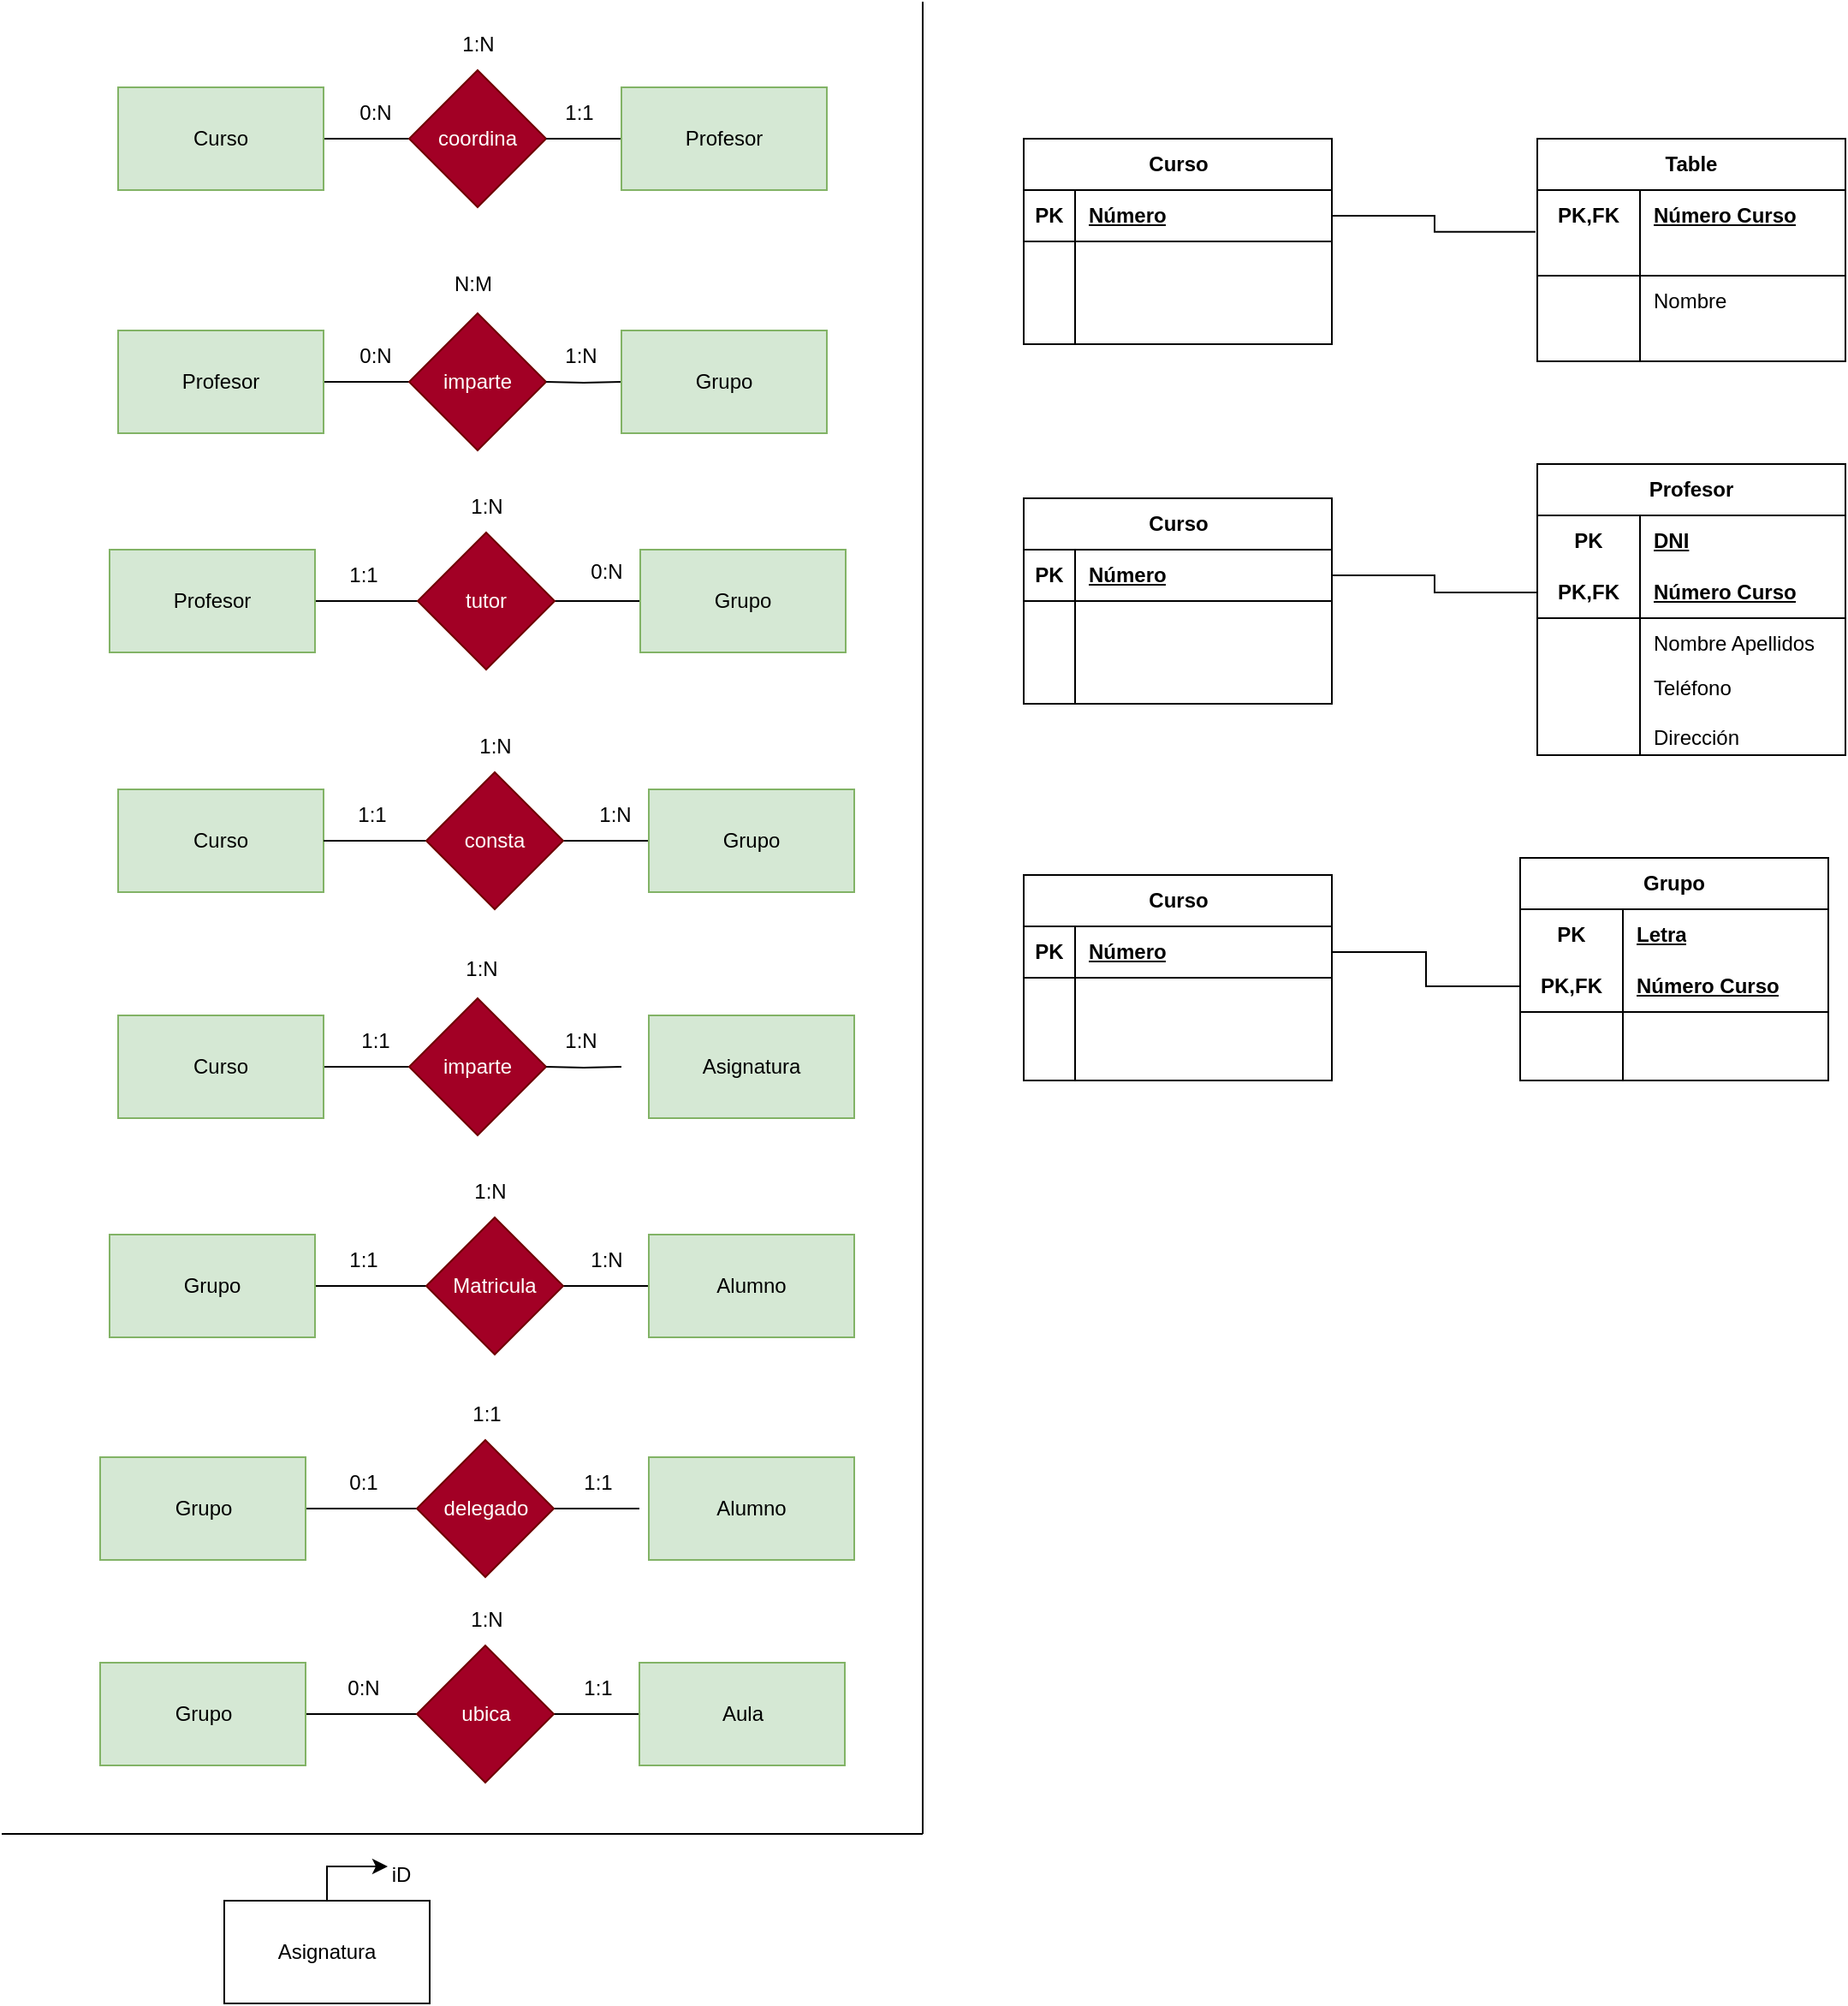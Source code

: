 <mxfile version="22.0.8" type="github">
  <diagram name="Página-1" id="XdRrrDinb6s4vAvHmUJb">
    <mxGraphModel dx="1268" dy="757" grid="1" gridSize="10" guides="1" tooltips="1" connect="1" arrows="1" fold="1" page="1" pageScale="1" pageWidth="827" pageHeight="1169" math="0" shadow="0">
      <root>
        <mxCell id="0" />
        <mxCell id="1" parent="0" />
        <mxCell id="pnlqazzOKt8KZurXbswy-8" style="edgeStyle=orthogonalEdgeStyle;rounded=0;orthogonalLoop=1;jettySize=auto;html=1;endArrow=none;endFill=0;" edge="1" parent="1" source="pnlqazzOKt8KZurXbswy-1">
          <mxGeometry relative="1" as="geometry">
            <mxPoint x="-579" y="80" as="targetPoint" />
          </mxGeometry>
        </mxCell>
        <mxCell id="pnlqazzOKt8KZurXbswy-1" value="Curso" style="whiteSpace=wrap;html=1;fillColor=#d5e8d4;strokeColor=#82b366;" vertex="1" parent="1">
          <mxGeometry x="-759" y="50" width="120" height="60" as="geometry" />
        </mxCell>
        <mxCell id="pnlqazzOKt8KZurXbswy-15" style="edgeStyle=orthogonalEdgeStyle;rounded=0;orthogonalLoop=1;jettySize=auto;html=1;endArrow=none;endFill=0;" edge="1" parent="1" source="pnlqazzOKt8KZurXbswy-2">
          <mxGeometry relative="1" as="geometry">
            <mxPoint x="-579" y="222" as="targetPoint" />
          </mxGeometry>
        </mxCell>
        <mxCell id="pnlqazzOKt8KZurXbswy-2" value="Profesor" style="whiteSpace=wrap;html=1;fillColor=#d5e8d4;strokeColor=#82b366;" vertex="1" parent="1">
          <mxGeometry x="-759" y="192" width="120" height="60" as="geometry" />
        </mxCell>
        <mxCell id="pnlqazzOKt8KZurXbswy-75" style="edgeStyle=orthogonalEdgeStyle;rounded=0;orthogonalLoop=1;jettySize=auto;html=1;" edge="1" parent="1" source="pnlqazzOKt8KZurXbswy-3">
          <mxGeometry relative="1" as="geometry">
            <mxPoint x="-602" y="1089" as="targetPoint" />
          </mxGeometry>
        </mxCell>
        <mxCell id="pnlqazzOKt8KZurXbswy-3" value="Asignatura" style="whiteSpace=wrap;html=1;" vertex="1" parent="1">
          <mxGeometry x="-697" y="1109" width="120" height="60" as="geometry" />
        </mxCell>
        <mxCell id="pnlqazzOKt8KZurXbswy-51" style="edgeStyle=orthogonalEdgeStyle;rounded=0;orthogonalLoop=1;jettySize=auto;html=1;exitX=1;exitY=0.5;exitDx=0;exitDy=0;endArrow=none;endFill=0;" edge="1" parent="1" source="pnlqazzOKt8KZurXbswy-4">
          <mxGeometry relative="1" as="geometry">
            <mxPoint x="-579" y="750" as="targetPoint" />
          </mxGeometry>
        </mxCell>
        <mxCell id="pnlqazzOKt8KZurXbswy-4" value="Grupo" style="whiteSpace=wrap;html=1;fillColor=#d5e8d4;strokeColor=#82b366;" vertex="1" parent="1">
          <mxGeometry x="-764" y="720" width="120" height="60" as="geometry" />
        </mxCell>
        <mxCell id="pnlqazzOKt8KZurXbswy-9" value="coordina" style="rhombus;whiteSpace=wrap;html=1;fillColor=#a20025;fontColor=#ffffff;strokeColor=#6F0000;" vertex="1" parent="1">
          <mxGeometry x="-589" y="40" width="80" height="80" as="geometry" />
        </mxCell>
        <mxCell id="pnlqazzOKt8KZurXbswy-11" style="edgeStyle=orthogonalEdgeStyle;rounded=0;orthogonalLoop=1;jettySize=auto;html=1;endArrow=none;endFill=0;" edge="1" parent="1" source="pnlqazzOKt8KZurXbswy-10" target="pnlqazzOKt8KZurXbswy-9">
          <mxGeometry relative="1" as="geometry" />
        </mxCell>
        <mxCell id="pnlqazzOKt8KZurXbswy-10" value="Profesor" style="whiteSpace=wrap;html=1;fillColor=#d5e8d4;strokeColor=#82b366;" vertex="1" parent="1">
          <mxGeometry x="-465" y="50" width="120" height="60" as="geometry" />
        </mxCell>
        <mxCell id="pnlqazzOKt8KZurXbswy-12" value="0:N" style="text;html=1;align=center;verticalAlign=middle;resizable=0;points=[];autosize=1;strokeColor=none;fillColor=none;" vertex="1" parent="1">
          <mxGeometry x="-629" y="50" width="40" height="30" as="geometry" />
        </mxCell>
        <mxCell id="pnlqazzOKt8KZurXbswy-13" value="1:1" style="text;html=1;align=center;verticalAlign=middle;resizable=0;points=[];autosize=1;strokeColor=none;fillColor=none;" vertex="1" parent="1">
          <mxGeometry x="-510" y="50" width="40" height="30" as="geometry" />
        </mxCell>
        <mxCell id="pnlqazzOKt8KZurXbswy-14" value="1:N" style="text;html=1;align=center;verticalAlign=middle;resizable=0;points=[];autosize=1;strokeColor=none;fillColor=none;" vertex="1" parent="1">
          <mxGeometry x="-569" y="10" width="40" height="30" as="geometry" />
        </mxCell>
        <mxCell id="pnlqazzOKt8KZurXbswy-18" value="imparte" style="rhombus;whiteSpace=wrap;html=1;fillColor=#a20025;fontColor=#ffffff;strokeColor=#6F0000;" vertex="1" parent="1">
          <mxGeometry x="-589" y="182" width="80" height="80" as="geometry" />
        </mxCell>
        <mxCell id="pnlqazzOKt8KZurXbswy-20" style="edgeStyle=orthogonalEdgeStyle;rounded=0;orthogonalLoop=1;jettySize=auto;html=1;exitX=0;exitY=0.5;exitDx=0;exitDy=0;entryX=1;entryY=0.5;entryDx=0;entryDy=0;endArrow=none;endFill=0;" edge="1" parent="1" target="pnlqazzOKt8KZurXbswy-18">
          <mxGeometry relative="1" as="geometry">
            <mxPoint x="-465" y="222" as="sourcePoint" />
          </mxGeometry>
        </mxCell>
        <mxCell id="pnlqazzOKt8KZurXbswy-21" value="0:N" style="text;html=1;align=center;verticalAlign=middle;resizable=0;points=[];autosize=1;strokeColor=none;fillColor=none;" vertex="1" parent="1">
          <mxGeometry x="-629" y="192" width="40" height="30" as="geometry" />
        </mxCell>
        <mxCell id="pnlqazzOKt8KZurXbswy-22" value="1:N" style="text;html=1;align=center;verticalAlign=middle;resizable=0;points=[];autosize=1;strokeColor=none;fillColor=none;" vertex="1" parent="1">
          <mxGeometry x="-509" y="192" width="40" height="30" as="geometry" />
        </mxCell>
        <mxCell id="pnlqazzOKt8KZurXbswy-23" value="Grupo" style="whiteSpace=wrap;html=1;fillColor=#d5e8d4;strokeColor=#82b366;" vertex="1" parent="1">
          <mxGeometry x="-465" y="192" width="120" height="60" as="geometry" />
        </mxCell>
        <mxCell id="pnlqazzOKt8KZurXbswy-24" value="N:M" style="text;html=1;align=center;verticalAlign=middle;resizable=0;points=[];autosize=1;strokeColor=none;fillColor=none;" vertex="1" parent="1">
          <mxGeometry x="-577" y="150" width="50" height="30" as="geometry" />
        </mxCell>
        <mxCell id="pnlqazzOKt8KZurXbswy-27" style="edgeStyle=orthogonalEdgeStyle;rounded=0;orthogonalLoop=1;jettySize=auto;html=1;endArrow=none;endFill=0;" edge="1" parent="1" source="pnlqazzOKt8KZurXbswy-25">
          <mxGeometry relative="1" as="geometry">
            <mxPoint x="-504" y="350" as="targetPoint" />
          </mxGeometry>
        </mxCell>
        <mxCell id="pnlqazzOKt8KZurXbswy-25" value="Grupo" style="whiteSpace=wrap;html=1;fillColor=#d5e8d4;strokeColor=#82b366;" vertex="1" parent="1">
          <mxGeometry x="-454" y="320" width="120" height="60" as="geometry" />
        </mxCell>
        <mxCell id="pnlqazzOKt8KZurXbswy-30" style="edgeStyle=orthogonalEdgeStyle;rounded=0;orthogonalLoop=1;jettySize=auto;html=1;endArrow=none;endFill=0;" edge="1" parent="1" source="pnlqazzOKt8KZurXbswy-28" target="pnlqazzOKt8KZurXbswy-29">
          <mxGeometry relative="1" as="geometry" />
        </mxCell>
        <mxCell id="pnlqazzOKt8KZurXbswy-28" value="tutor" style="rhombus;whiteSpace=wrap;html=1;fillColor=#a20025;fontColor=#ffffff;strokeColor=#6F0000;" vertex="1" parent="1">
          <mxGeometry x="-584" y="310" width="80" height="80" as="geometry" />
        </mxCell>
        <mxCell id="pnlqazzOKt8KZurXbswy-29" value="Profesor" style="whiteSpace=wrap;html=1;fillColor=#d5e8d4;strokeColor=#82b366;" vertex="1" parent="1">
          <mxGeometry x="-764" y="320" width="120" height="60" as="geometry" />
        </mxCell>
        <mxCell id="pnlqazzOKt8KZurXbswy-31" value="1:N" style="text;html=1;align=center;verticalAlign=middle;resizable=0;points=[];autosize=1;strokeColor=none;fillColor=none;" vertex="1" parent="1">
          <mxGeometry x="-564" y="280" width="40" height="30" as="geometry" />
        </mxCell>
        <mxCell id="pnlqazzOKt8KZurXbswy-32" value="0:N" style="text;html=1;align=center;verticalAlign=middle;resizable=0;points=[];autosize=1;strokeColor=none;fillColor=none;" vertex="1" parent="1">
          <mxGeometry x="-494" y="318" width="40" height="30" as="geometry" />
        </mxCell>
        <mxCell id="pnlqazzOKt8KZurXbswy-33" value="1:1" style="text;html=1;align=center;verticalAlign=middle;resizable=0;points=[];autosize=1;strokeColor=none;fillColor=none;" vertex="1" parent="1">
          <mxGeometry x="-636" y="320" width="40" height="30" as="geometry" />
        </mxCell>
        <mxCell id="pnlqazzOKt8KZurXbswy-34" value="Curso" style="whiteSpace=wrap;html=1;fillColor=#d5e8d4;strokeColor=#82b366;" vertex="1" parent="1">
          <mxGeometry x="-759" y="460" width="120" height="60" as="geometry" />
        </mxCell>
        <mxCell id="pnlqazzOKt8KZurXbswy-37" style="edgeStyle=orthogonalEdgeStyle;rounded=0;orthogonalLoop=1;jettySize=auto;html=1;exitX=0;exitY=0.5;exitDx=0;exitDy=0;endArrow=none;endFill=0;" edge="1" parent="1" source="pnlqazzOKt8KZurXbswy-35" target="pnlqazzOKt8KZurXbswy-34">
          <mxGeometry relative="1" as="geometry" />
        </mxCell>
        <mxCell id="pnlqazzOKt8KZurXbswy-38" style="edgeStyle=orthogonalEdgeStyle;rounded=0;orthogonalLoop=1;jettySize=auto;html=1;exitX=1;exitY=0.5;exitDx=0;exitDy=0;entryX=0;entryY=0.5;entryDx=0;entryDy=0;endArrow=none;endFill=0;" edge="1" parent="1" source="pnlqazzOKt8KZurXbswy-35" target="pnlqazzOKt8KZurXbswy-36">
          <mxGeometry relative="1" as="geometry" />
        </mxCell>
        <mxCell id="pnlqazzOKt8KZurXbswy-35" value="consta" style="rhombus;whiteSpace=wrap;html=1;fillColor=#a20025;fontColor=#ffffff;strokeColor=#6F0000;" vertex="1" parent="1">
          <mxGeometry x="-579" y="450" width="80" height="80" as="geometry" />
        </mxCell>
        <mxCell id="pnlqazzOKt8KZurXbswy-36" value="Grupo" style="whiteSpace=wrap;html=1;fillColor=#d5e8d4;strokeColor=#82b366;" vertex="1" parent="1">
          <mxGeometry x="-449" y="460" width="120" height="60" as="geometry" />
        </mxCell>
        <mxCell id="pnlqazzOKt8KZurXbswy-39" value="1:1" style="text;html=1;align=center;verticalAlign=middle;resizable=0;points=[];autosize=1;strokeColor=none;fillColor=none;" vertex="1" parent="1">
          <mxGeometry x="-631" y="460" width="40" height="30" as="geometry" />
        </mxCell>
        <mxCell id="pnlqazzOKt8KZurXbswy-40" value="1:N" style="text;html=1;align=center;verticalAlign=middle;resizable=0;points=[];autosize=1;strokeColor=none;fillColor=none;" vertex="1" parent="1">
          <mxGeometry x="-489" y="460" width="40" height="30" as="geometry" />
        </mxCell>
        <mxCell id="pnlqazzOKt8KZurXbswy-41" value="1:N" style="text;html=1;align=center;verticalAlign=middle;resizable=0;points=[];autosize=1;strokeColor=none;fillColor=none;" vertex="1" parent="1">
          <mxGeometry x="-559" y="420" width="40" height="30" as="geometry" />
        </mxCell>
        <mxCell id="pnlqazzOKt8KZurXbswy-42" style="edgeStyle=orthogonalEdgeStyle;rounded=0;orthogonalLoop=1;jettySize=auto;html=1;endArrow=none;endFill=0;" edge="1" source="pnlqazzOKt8KZurXbswy-43" parent="1">
          <mxGeometry relative="1" as="geometry">
            <mxPoint x="-579" y="622" as="targetPoint" />
          </mxGeometry>
        </mxCell>
        <mxCell id="pnlqazzOKt8KZurXbswy-43" value="Curso" style="whiteSpace=wrap;html=1;fillColor=#d5e8d4;strokeColor=#82b366;" vertex="1" parent="1">
          <mxGeometry x="-759" y="592" width="120" height="60" as="geometry" />
        </mxCell>
        <mxCell id="pnlqazzOKt8KZurXbswy-44" value="imparte" style="rhombus;whiteSpace=wrap;html=1;fillColor=#a20025;fontColor=#ffffff;strokeColor=#6F0000;" vertex="1" parent="1">
          <mxGeometry x="-589" y="582" width="80" height="80" as="geometry" />
        </mxCell>
        <mxCell id="pnlqazzOKt8KZurXbswy-45" style="edgeStyle=orthogonalEdgeStyle;rounded=0;orthogonalLoop=1;jettySize=auto;html=1;exitX=0;exitY=0.5;exitDx=0;exitDy=0;entryX=1;entryY=0.5;entryDx=0;entryDy=0;endArrow=none;endFill=0;" edge="1" target="pnlqazzOKt8KZurXbswy-44" parent="1">
          <mxGeometry relative="1" as="geometry">
            <mxPoint x="-465" y="622" as="sourcePoint" />
          </mxGeometry>
        </mxCell>
        <mxCell id="pnlqazzOKt8KZurXbswy-46" value="1:1" style="text;html=1;align=center;verticalAlign=middle;resizable=0;points=[];autosize=1;strokeColor=none;fillColor=none;" vertex="1" parent="1">
          <mxGeometry x="-629" y="592" width="40" height="30" as="geometry" />
        </mxCell>
        <mxCell id="pnlqazzOKt8KZurXbswy-47" value="1:N" style="text;html=1;align=center;verticalAlign=middle;resizable=0;points=[];autosize=1;strokeColor=none;fillColor=none;" vertex="1" parent="1">
          <mxGeometry x="-509" y="592" width="40" height="30" as="geometry" />
        </mxCell>
        <mxCell id="pnlqazzOKt8KZurXbswy-48" value="Asignatura" style="whiteSpace=wrap;html=1;fillColor=#d5e8d4;strokeColor=#82b366;" vertex="1" parent="1">
          <mxGeometry x="-449" y="592" width="120" height="60" as="geometry" />
        </mxCell>
        <mxCell id="pnlqazzOKt8KZurXbswy-49" value="1:N" style="text;html=1;align=center;verticalAlign=middle;resizable=0;points=[];autosize=1;strokeColor=none;fillColor=none;" vertex="1" parent="1">
          <mxGeometry x="-567" y="550" width="40" height="30" as="geometry" />
        </mxCell>
        <mxCell id="pnlqazzOKt8KZurXbswy-53" style="edgeStyle=orthogonalEdgeStyle;rounded=0;orthogonalLoop=1;jettySize=auto;html=1;exitX=1;exitY=0.5;exitDx=0;exitDy=0;endArrow=none;endFill=0;" edge="1" parent="1" source="pnlqazzOKt8KZurXbswy-52">
          <mxGeometry relative="1" as="geometry">
            <mxPoint x="-449" y="750" as="targetPoint" />
          </mxGeometry>
        </mxCell>
        <mxCell id="pnlqazzOKt8KZurXbswy-52" value="Matricula" style="rhombus;whiteSpace=wrap;html=1;fillColor=#a20025;fontColor=#ffffff;strokeColor=#6F0000;" vertex="1" parent="1">
          <mxGeometry x="-579" y="710" width="80" height="80" as="geometry" />
        </mxCell>
        <mxCell id="pnlqazzOKt8KZurXbswy-54" value="Alumno" style="whiteSpace=wrap;html=1;fillColor=#d5e8d4;strokeColor=#82b366;" vertex="1" parent="1">
          <mxGeometry x="-449" y="720" width="120" height="60" as="geometry" />
        </mxCell>
        <mxCell id="pnlqazzOKt8KZurXbswy-55" style="edgeStyle=orthogonalEdgeStyle;rounded=0;orthogonalLoop=1;jettySize=auto;html=1;exitX=1;exitY=0.5;exitDx=0;exitDy=0;endArrow=none;endFill=0;" edge="1" source="pnlqazzOKt8KZurXbswy-56" parent="1">
          <mxGeometry relative="1" as="geometry">
            <mxPoint x="-584.5" y="880" as="targetPoint" />
          </mxGeometry>
        </mxCell>
        <mxCell id="pnlqazzOKt8KZurXbswy-56" value="Grupo" style="whiteSpace=wrap;html=1;fillColor=#d5e8d4;strokeColor=#82b366;" vertex="1" parent="1">
          <mxGeometry x="-769.5" y="850" width="120" height="60" as="geometry" />
        </mxCell>
        <mxCell id="pnlqazzOKt8KZurXbswy-57" style="edgeStyle=orthogonalEdgeStyle;rounded=0;orthogonalLoop=1;jettySize=auto;html=1;exitX=1;exitY=0.5;exitDx=0;exitDy=0;endArrow=none;endFill=0;" edge="1" source="pnlqazzOKt8KZurXbswy-58" parent="1">
          <mxGeometry relative="1" as="geometry">
            <mxPoint x="-454.5" y="880" as="targetPoint" />
          </mxGeometry>
        </mxCell>
        <mxCell id="pnlqazzOKt8KZurXbswy-58" value="delegado" style="rhombus;whiteSpace=wrap;html=1;fillColor=#a20025;fontColor=#ffffff;strokeColor=#6F0000;" vertex="1" parent="1">
          <mxGeometry x="-584.5" y="840" width="80" height="80" as="geometry" />
        </mxCell>
        <mxCell id="pnlqazzOKt8KZurXbswy-59" value="Alumno" style="whiteSpace=wrap;html=1;fillColor=#d5e8d4;strokeColor=#82b366;" vertex="1" parent="1">
          <mxGeometry x="-449" y="850" width="120" height="60" as="geometry" />
        </mxCell>
        <mxCell id="pnlqazzOKt8KZurXbswy-60" value="1:N" style="text;html=1;align=center;verticalAlign=middle;resizable=0;points=[];autosize=1;strokeColor=none;fillColor=none;" vertex="1" parent="1">
          <mxGeometry x="-562" y="680" width="40" height="30" as="geometry" />
        </mxCell>
        <mxCell id="pnlqazzOKt8KZurXbswy-61" value="1:1" style="text;html=1;align=center;verticalAlign=middle;resizable=0;points=[];autosize=1;strokeColor=none;fillColor=none;" vertex="1" parent="1">
          <mxGeometry x="-636" y="720" width="40" height="30" as="geometry" />
        </mxCell>
        <mxCell id="pnlqazzOKt8KZurXbswy-62" value="1:N" style="text;html=1;align=center;verticalAlign=middle;resizable=0;points=[];autosize=1;strokeColor=none;fillColor=none;" vertex="1" parent="1">
          <mxGeometry x="-494" y="720" width="40" height="30" as="geometry" />
        </mxCell>
        <mxCell id="pnlqazzOKt8KZurXbswy-63" value="0:1" style="text;html=1;align=center;verticalAlign=middle;resizable=0;points=[];autosize=1;strokeColor=none;fillColor=none;" vertex="1" parent="1">
          <mxGeometry x="-636.5" y="850" width="40" height="30" as="geometry" />
        </mxCell>
        <mxCell id="pnlqazzOKt8KZurXbswy-64" value="1:1" style="text;html=1;align=center;verticalAlign=middle;resizable=0;points=[];autosize=1;strokeColor=none;fillColor=none;" vertex="1" parent="1">
          <mxGeometry x="-499.5" y="850" width="40" height="30" as="geometry" />
        </mxCell>
        <mxCell id="pnlqazzOKt8KZurXbswy-65" value="1:1" style="text;html=1;align=center;verticalAlign=middle;resizable=0;points=[];autosize=1;strokeColor=none;fillColor=none;" vertex="1" parent="1">
          <mxGeometry x="-564" y="810" width="40" height="30" as="geometry" />
        </mxCell>
        <mxCell id="pnlqazzOKt8KZurXbswy-66" style="edgeStyle=orthogonalEdgeStyle;rounded=0;orthogonalLoop=1;jettySize=auto;html=1;exitX=1;exitY=0.5;exitDx=0;exitDy=0;endArrow=none;endFill=0;" edge="1" source="pnlqazzOKt8KZurXbswy-67" parent="1">
          <mxGeometry relative="1" as="geometry">
            <mxPoint x="-584.5" y="1000" as="targetPoint" />
          </mxGeometry>
        </mxCell>
        <mxCell id="pnlqazzOKt8KZurXbswy-67" value="Grupo" style="whiteSpace=wrap;html=1;fillColor=#d5e8d4;strokeColor=#82b366;" vertex="1" parent="1">
          <mxGeometry x="-769.5" y="970" width="120" height="60" as="geometry" />
        </mxCell>
        <mxCell id="pnlqazzOKt8KZurXbswy-68" style="edgeStyle=orthogonalEdgeStyle;rounded=0;orthogonalLoop=1;jettySize=auto;html=1;exitX=1;exitY=0.5;exitDx=0;exitDy=0;endArrow=none;endFill=0;" edge="1" source="pnlqazzOKt8KZurXbswy-69" parent="1">
          <mxGeometry relative="1" as="geometry">
            <mxPoint x="-454.5" y="1000" as="targetPoint" />
          </mxGeometry>
        </mxCell>
        <mxCell id="pnlqazzOKt8KZurXbswy-69" value="ubica" style="rhombus;whiteSpace=wrap;html=1;fillColor=#a20025;fontColor=#ffffff;strokeColor=#6F0000;" vertex="1" parent="1">
          <mxGeometry x="-584.5" y="960" width="80" height="80" as="geometry" />
        </mxCell>
        <mxCell id="pnlqazzOKt8KZurXbswy-70" value="Aula" style="whiteSpace=wrap;html=1;fillColor=#d5e8d4;strokeColor=#82b366;" vertex="1" parent="1">
          <mxGeometry x="-454.5" y="970" width="120" height="60" as="geometry" />
        </mxCell>
        <mxCell id="pnlqazzOKt8KZurXbswy-71" value="0:N" style="text;html=1;align=center;verticalAlign=middle;resizable=0;points=[];autosize=1;strokeColor=none;fillColor=none;" vertex="1" parent="1">
          <mxGeometry x="-636.5" y="970" width="40" height="30" as="geometry" />
        </mxCell>
        <mxCell id="pnlqazzOKt8KZurXbswy-72" value="1:1" style="text;html=1;align=center;verticalAlign=middle;resizable=0;points=[];autosize=1;strokeColor=none;fillColor=none;" vertex="1" parent="1">
          <mxGeometry x="-499.5" y="970" width="40" height="30" as="geometry" />
        </mxCell>
        <mxCell id="pnlqazzOKt8KZurXbswy-74" value="1:N" style="text;html=1;align=center;verticalAlign=middle;resizable=0;points=[];autosize=1;strokeColor=none;fillColor=none;" vertex="1" parent="1">
          <mxGeometry x="-564.5" y="930" width="40" height="30" as="geometry" />
        </mxCell>
        <mxCell id="pnlqazzOKt8KZurXbswy-76" value="iD" style="text;html=1;align=center;verticalAlign=middle;resizable=0;points=[];autosize=1;strokeColor=none;fillColor=none;" vertex="1" parent="1">
          <mxGeometry x="-609" y="1079" width="30" height="30" as="geometry" />
        </mxCell>
        <mxCell id="pnlqazzOKt8KZurXbswy-78" value="" style="endArrow=none;html=1;rounded=0;" edge="1" parent="1">
          <mxGeometry width="50" height="50" relative="1" as="geometry">
            <mxPoint x="-289" y="1070" as="sourcePoint" />
            <mxPoint x="-289" as="targetPoint" />
          </mxGeometry>
        </mxCell>
        <mxCell id="pnlqazzOKt8KZurXbswy-79" value="" style="endArrow=none;html=1;rounded=0;" edge="1" parent="1">
          <mxGeometry width="50" height="50" relative="1" as="geometry">
            <mxPoint x="-827" y="1070" as="sourcePoint" />
            <mxPoint x="-289" y="1070" as="targetPoint" />
          </mxGeometry>
        </mxCell>
        <mxCell id="pnlqazzOKt8KZurXbswy-81" value="Curso" style="shape=table;startSize=30;container=1;collapsible=1;childLayout=tableLayout;fixedRows=1;rowLines=0;fontStyle=1;align=center;resizeLast=1;html=1;" vertex="1" parent="1">
          <mxGeometry x="-230" y="80" width="180" height="120" as="geometry" />
        </mxCell>
        <mxCell id="pnlqazzOKt8KZurXbswy-82" value="" style="shape=tableRow;horizontal=0;startSize=0;swimlaneHead=0;swimlaneBody=0;fillColor=none;collapsible=0;dropTarget=0;points=[[0,0.5],[1,0.5]];portConstraint=eastwest;top=0;left=0;right=0;bottom=1;" vertex="1" parent="pnlqazzOKt8KZurXbswy-81">
          <mxGeometry y="30" width="180" height="30" as="geometry" />
        </mxCell>
        <mxCell id="pnlqazzOKt8KZurXbswy-83" value="PK" style="shape=partialRectangle;connectable=0;fillColor=none;top=0;left=0;bottom=0;right=0;fontStyle=1;overflow=hidden;whiteSpace=wrap;html=1;" vertex="1" parent="pnlqazzOKt8KZurXbswy-82">
          <mxGeometry width="30" height="30" as="geometry">
            <mxRectangle width="30" height="30" as="alternateBounds" />
          </mxGeometry>
        </mxCell>
        <mxCell id="pnlqazzOKt8KZurXbswy-84" value="Número" style="shape=partialRectangle;connectable=0;fillColor=none;top=0;left=0;bottom=0;right=0;align=left;spacingLeft=6;fontStyle=5;overflow=hidden;whiteSpace=wrap;html=1;" vertex="1" parent="pnlqazzOKt8KZurXbswy-82">
          <mxGeometry x="30" width="150" height="30" as="geometry">
            <mxRectangle width="150" height="30" as="alternateBounds" />
          </mxGeometry>
        </mxCell>
        <mxCell id="pnlqazzOKt8KZurXbswy-85" value="" style="shape=tableRow;horizontal=0;startSize=0;swimlaneHead=0;swimlaneBody=0;fillColor=none;collapsible=0;dropTarget=0;points=[[0,0.5],[1,0.5]];portConstraint=eastwest;top=0;left=0;right=0;bottom=0;" vertex="1" parent="pnlqazzOKt8KZurXbswy-81">
          <mxGeometry y="60" width="180" height="20" as="geometry" />
        </mxCell>
        <mxCell id="pnlqazzOKt8KZurXbswy-86" value="" style="shape=partialRectangle;connectable=0;fillColor=none;top=0;left=0;bottom=0;right=0;editable=1;overflow=hidden;whiteSpace=wrap;html=1;" vertex="1" parent="pnlqazzOKt8KZurXbswy-85">
          <mxGeometry width="30" height="20" as="geometry">
            <mxRectangle width="30" height="20" as="alternateBounds" />
          </mxGeometry>
        </mxCell>
        <mxCell id="pnlqazzOKt8KZurXbswy-87" value="" style="shape=partialRectangle;connectable=0;fillColor=none;top=0;left=0;bottom=0;right=0;align=left;spacingLeft=6;overflow=hidden;whiteSpace=wrap;html=1;" vertex="1" parent="pnlqazzOKt8KZurXbswy-85">
          <mxGeometry x="30" width="150" height="20" as="geometry">
            <mxRectangle width="150" height="20" as="alternateBounds" />
          </mxGeometry>
        </mxCell>
        <mxCell id="pnlqazzOKt8KZurXbswy-88" value="" style="shape=tableRow;horizontal=0;startSize=0;swimlaneHead=0;swimlaneBody=0;fillColor=none;collapsible=0;dropTarget=0;points=[[0,0.5],[1,0.5]];portConstraint=eastwest;top=0;left=0;right=0;bottom=0;" vertex="1" parent="pnlqazzOKt8KZurXbswy-81">
          <mxGeometry y="80" width="180" height="20" as="geometry" />
        </mxCell>
        <mxCell id="pnlqazzOKt8KZurXbswy-89" value="" style="shape=partialRectangle;connectable=0;fillColor=none;top=0;left=0;bottom=0;right=0;editable=1;overflow=hidden;whiteSpace=wrap;html=1;" vertex="1" parent="pnlqazzOKt8KZurXbswy-88">
          <mxGeometry width="30" height="20" as="geometry">
            <mxRectangle width="30" height="20" as="alternateBounds" />
          </mxGeometry>
        </mxCell>
        <mxCell id="pnlqazzOKt8KZurXbswy-90" value="" style="shape=partialRectangle;connectable=0;fillColor=none;top=0;left=0;bottom=0;right=0;align=left;spacingLeft=6;overflow=hidden;whiteSpace=wrap;html=1;" vertex="1" parent="pnlqazzOKt8KZurXbswy-88">
          <mxGeometry x="30" width="150" height="20" as="geometry">
            <mxRectangle width="150" height="20" as="alternateBounds" />
          </mxGeometry>
        </mxCell>
        <mxCell id="pnlqazzOKt8KZurXbswy-91" value="" style="shape=tableRow;horizontal=0;startSize=0;swimlaneHead=0;swimlaneBody=0;fillColor=none;collapsible=0;dropTarget=0;points=[[0,0.5],[1,0.5]];portConstraint=eastwest;top=0;left=0;right=0;bottom=0;" vertex="1" parent="pnlqazzOKt8KZurXbswy-81">
          <mxGeometry y="100" width="180" height="20" as="geometry" />
        </mxCell>
        <mxCell id="pnlqazzOKt8KZurXbswy-92" value="" style="shape=partialRectangle;connectable=0;fillColor=none;top=0;left=0;bottom=0;right=0;editable=1;overflow=hidden;whiteSpace=wrap;html=1;" vertex="1" parent="pnlqazzOKt8KZurXbswy-91">
          <mxGeometry width="30" height="20" as="geometry">
            <mxRectangle width="30" height="20" as="alternateBounds" />
          </mxGeometry>
        </mxCell>
        <mxCell id="pnlqazzOKt8KZurXbswy-93" value="" style="shape=partialRectangle;connectable=0;fillColor=none;top=0;left=0;bottom=0;right=0;align=left;spacingLeft=6;overflow=hidden;whiteSpace=wrap;html=1;" vertex="1" parent="pnlqazzOKt8KZurXbswy-91">
          <mxGeometry x="30" width="150" height="20" as="geometry">
            <mxRectangle width="150" height="20" as="alternateBounds" />
          </mxGeometry>
        </mxCell>
        <mxCell id="pnlqazzOKt8KZurXbswy-124" value="Table" style="shape=table;startSize=30;container=1;collapsible=1;childLayout=tableLayout;fixedRows=1;rowLines=0;fontStyle=1;align=center;resizeLast=1;html=1;whiteSpace=wrap;" vertex="1" parent="1">
          <mxGeometry x="70" y="80" width="180" height="130" as="geometry" />
        </mxCell>
        <mxCell id="pnlqazzOKt8KZurXbswy-125" value="" style="shape=tableRow;horizontal=0;startSize=0;swimlaneHead=0;swimlaneBody=0;fillColor=none;collapsible=0;dropTarget=0;points=[[0,0.5],[1,0.5]];portConstraint=eastwest;top=0;left=0;right=0;bottom=0;html=1;" vertex="1" parent="pnlqazzOKt8KZurXbswy-124">
          <mxGeometry y="30" width="180" height="30" as="geometry" />
        </mxCell>
        <mxCell id="pnlqazzOKt8KZurXbswy-126" value="PK,FK" style="shape=partialRectangle;connectable=0;fillColor=none;top=0;left=0;bottom=0;right=0;fontStyle=1;overflow=hidden;html=1;whiteSpace=wrap;" vertex="1" parent="pnlqazzOKt8KZurXbswy-125">
          <mxGeometry width="60" height="30" as="geometry">
            <mxRectangle width="60" height="30" as="alternateBounds" />
          </mxGeometry>
        </mxCell>
        <mxCell id="pnlqazzOKt8KZurXbswy-127" value="Número Curso" style="shape=partialRectangle;connectable=0;fillColor=none;top=0;left=0;bottom=0;right=0;align=left;spacingLeft=6;fontStyle=5;overflow=hidden;html=1;whiteSpace=wrap;" vertex="1" parent="pnlqazzOKt8KZurXbswy-125">
          <mxGeometry x="60" width="120" height="30" as="geometry">
            <mxRectangle width="120" height="30" as="alternateBounds" />
          </mxGeometry>
        </mxCell>
        <mxCell id="pnlqazzOKt8KZurXbswy-128" value="" style="shape=tableRow;horizontal=0;startSize=0;swimlaneHead=0;swimlaneBody=0;fillColor=none;collapsible=0;dropTarget=0;points=[[0,0.5],[1,0.5]];portConstraint=eastwest;top=0;left=0;right=0;bottom=1;html=1;" vertex="1" parent="pnlqazzOKt8KZurXbswy-124">
          <mxGeometry y="60" width="180" height="20" as="geometry" />
        </mxCell>
        <mxCell id="pnlqazzOKt8KZurXbswy-129" value="" style="shape=partialRectangle;connectable=0;fillColor=none;top=0;left=0;bottom=0;right=0;fontStyle=1;overflow=hidden;html=1;whiteSpace=wrap;" vertex="1" parent="pnlqazzOKt8KZurXbswy-128">
          <mxGeometry width="60" height="20" as="geometry">
            <mxRectangle width="60" height="20" as="alternateBounds" />
          </mxGeometry>
        </mxCell>
        <mxCell id="pnlqazzOKt8KZurXbswy-130" value="" style="shape=partialRectangle;connectable=0;fillColor=none;top=0;left=0;bottom=0;right=0;align=left;spacingLeft=6;fontStyle=5;overflow=hidden;html=1;whiteSpace=wrap;" vertex="1" parent="pnlqazzOKt8KZurXbswy-128">
          <mxGeometry x="60" width="120" height="20" as="geometry">
            <mxRectangle width="120" height="20" as="alternateBounds" />
          </mxGeometry>
        </mxCell>
        <mxCell id="pnlqazzOKt8KZurXbswy-131" value="" style="shape=tableRow;horizontal=0;startSize=0;swimlaneHead=0;swimlaneBody=0;fillColor=none;collapsible=0;dropTarget=0;points=[[0,0.5],[1,0.5]];portConstraint=eastwest;top=0;left=0;right=0;bottom=0;html=1;" vertex="1" parent="pnlqazzOKt8KZurXbswy-124">
          <mxGeometry y="80" width="180" height="30" as="geometry" />
        </mxCell>
        <mxCell id="pnlqazzOKt8KZurXbswy-132" value="" style="shape=partialRectangle;connectable=0;fillColor=none;top=0;left=0;bottom=0;right=0;editable=1;overflow=hidden;html=1;whiteSpace=wrap;" vertex="1" parent="pnlqazzOKt8KZurXbswy-131">
          <mxGeometry width="60" height="30" as="geometry">
            <mxRectangle width="60" height="30" as="alternateBounds" />
          </mxGeometry>
        </mxCell>
        <mxCell id="pnlqazzOKt8KZurXbswy-133" value="Nombre" style="shape=partialRectangle;connectable=0;fillColor=none;top=0;left=0;bottom=0;right=0;align=left;spacingLeft=6;overflow=hidden;html=1;whiteSpace=wrap;" vertex="1" parent="pnlqazzOKt8KZurXbswy-131">
          <mxGeometry x="60" width="120" height="30" as="geometry">
            <mxRectangle width="120" height="30" as="alternateBounds" />
          </mxGeometry>
        </mxCell>
        <mxCell id="pnlqazzOKt8KZurXbswy-134" value="" style="shape=tableRow;horizontal=0;startSize=0;swimlaneHead=0;swimlaneBody=0;fillColor=none;collapsible=0;dropTarget=0;points=[[0,0.5],[1,0.5]];portConstraint=eastwest;top=0;left=0;right=0;bottom=0;html=1;" vertex="1" parent="pnlqazzOKt8KZurXbswy-124">
          <mxGeometry y="110" width="180" height="20" as="geometry" />
        </mxCell>
        <mxCell id="pnlqazzOKt8KZurXbswy-135" value="" style="shape=partialRectangle;connectable=0;fillColor=none;top=0;left=0;bottom=0;right=0;editable=1;overflow=hidden;html=1;whiteSpace=wrap;" vertex="1" parent="pnlqazzOKt8KZurXbswy-134">
          <mxGeometry width="60" height="20" as="geometry">
            <mxRectangle width="60" height="20" as="alternateBounds" />
          </mxGeometry>
        </mxCell>
        <mxCell id="pnlqazzOKt8KZurXbswy-136" value="" style="shape=partialRectangle;connectable=0;fillColor=none;top=0;left=0;bottom=0;right=0;align=left;spacingLeft=6;overflow=hidden;html=1;whiteSpace=wrap;" vertex="1" parent="pnlqazzOKt8KZurXbswy-134">
          <mxGeometry x="60" width="120" height="20" as="geometry">
            <mxRectangle width="120" height="20" as="alternateBounds" />
          </mxGeometry>
        </mxCell>
        <mxCell id="pnlqazzOKt8KZurXbswy-138" value="Curso" style="shape=table;startSize=30;container=1;collapsible=1;childLayout=tableLayout;fixedRows=1;rowLines=0;fontStyle=1;align=center;resizeLast=1;html=1;" vertex="1" parent="1">
          <mxGeometry x="-230" y="290" width="180" height="120" as="geometry" />
        </mxCell>
        <mxCell id="pnlqazzOKt8KZurXbswy-139" value="" style="shape=tableRow;horizontal=0;startSize=0;swimlaneHead=0;swimlaneBody=0;fillColor=none;collapsible=0;dropTarget=0;points=[[0,0.5],[1,0.5]];portConstraint=eastwest;top=0;left=0;right=0;bottom=1;" vertex="1" parent="pnlqazzOKt8KZurXbswy-138">
          <mxGeometry y="30" width="180" height="30" as="geometry" />
        </mxCell>
        <mxCell id="pnlqazzOKt8KZurXbswy-140" value="PK" style="shape=partialRectangle;connectable=0;fillColor=none;top=0;left=0;bottom=0;right=0;fontStyle=1;overflow=hidden;whiteSpace=wrap;html=1;" vertex="1" parent="pnlqazzOKt8KZurXbswy-139">
          <mxGeometry width="30" height="30" as="geometry">
            <mxRectangle width="30" height="30" as="alternateBounds" />
          </mxGeometry>
        </mxCell>
        <mxCell id="pnlqazzOKt8KZurXbswy-141" value="Número" style="shape=partialRectangle;connectable=0;fillColor=none;top=0;left=0;bottom=0;right=0;align=left;spacingLeft=6;fontStyle=5;overflow=hidden;whiteSpace=wrap;html=1;" vertex="1" parent="pnlqazzOKt8KZurXbswy-139">
          <mxGeometry x="30" width="150" height="30" as="geometry">
            <mxRectangle width="150" height="30" as="alternateBounds" />
          </mxGeometry>
        </mxCell>
        <mxCell id="pnlqazzOKt8KZurXbswy-142" value="" style="shape=tableRow;horizontal=0;startSize=0;swimlaneHead=0;swimlaneBody=0;fillColor=none;collapsible=0;dropTarget=0;points=[[0,0.5],[1,0.5]];portConstraint=eastwest;top=0;left=0;right=0;bottom=0;" vertex="1" parent="pnlqazzOKt8KZurXbswy-138">
          <mxGeometry y="60" width="180" height="20" as="geometry" />
        </mxCell>
        <mxCell id="pnlqazzOKt8KZurXbswy-143" value="" style="shape=partialRectangle;connectable=0;fillColor=none;top=0;left=0;bottom=0;right=0;editable=1;overflow=hidden;whiteSpace=wrap;html=1;" vertex="1" parent="pnlqazzOKt8KZurXbswy-142">
          <mxGeometry width="30" height="20" as="geometry">
            <mxRectangle width="30" height="20" as="alternateBounds" />
          </mxGeometry>
        </mxCell>
        <mxCell id="pnlqazzOKt8KZurXbswy-144" value="" style="shape=partialRectangle;connectable=0;fillColor=none;top=0;left=0;bottom=0;right=0;align=left;spacingLeft=6;overflow=hidden;whiteSpace=wrap;html=1;" vertex="1" parent="pnlqazzOKt8KZurXbswy-142">
          <mxGeometry x="30" width="150" height="20" as="geometry">
            <mxRectangle width="150" height="20" as="alternateBounds" />
          </mxGeometry>
        </mxCell>
        <mxCell id="pnlqazzOKt8KZurXbswy-145" value="" style="shape=tableRow;horizontal=0;startSize=0;swimlaneHead=0;swimlaneBody=0;fillColor=none;collapsible=0;dropTarget=0;points=[[0,0.5],[1,0.5]];portConstraint=eastwest;top=0;left=0;right=0;bottom=0;" vertex="1" parent="pnlqazzOKt8KZurXbswy-138">
          <mxGeometry y="80" width="180" height="20" as="geometry" />
        </mxCell>
        <mxCell id="pnlqazzOKt8KZurXbswy-146" value="" style="shape=partialRectangle;connectable=0;fillColor=none;top=0;left=0;bottom=0;right=0;editable=1;overflow=hidden;whiteSpace=wrap;html=1;" vertex="1" parent="pnlqazzOKt8KZurXbswy-145">
          <mxGeometry width="30" height="20" as="geometry">
            <mxRectangle width="30" height="20" as="alternateBounds" />
          </mxGeometry>
        </mxCell>
        <mxCell id="pnlqazzOKt8KZurXbswy-147" value="" style="shape=partialRectangle;connectable=0;fillColor=none;top=0;left=0;bottom=0;right=0;align=left;spacingLeft=6;overflow=hidden;whiteSpace=wrap;html=1;" vertex="1" parent="pnlqazzOKt8KZurXbswy-145">
          <mxGeometry x="30" width="150" height="20" as="geometry">
            <mxRectangle width="150" height="20" as="alternateBounds" />
          </mxGeometry>
        </mxCell>
        <mxCell id="pnlqazzOKt8KZurXbswy-148" value="" style="shape=tableRow;horizontal=0;startSize=0;swimlaneHead=0;swimlaneBody=0;fillColor=none;collapsible=0;dropTarget=0;points=[[0,0.5],[1,0.5]];portConstraint=eastwest;top=0;left=0;right=0;bottom=0;" vertex="1" parent="pnlqazzOKt8KZurXbswy-138">
          <mxGeometry y="100" width="180" height="20" as="geometry" />
        </mxCell>
        <mxCell id="pnlqazzOKt8KZurXbswy-149" value="" style="shape=partialRectangle;connectable=0;fillColor=none;top=0;left=0;bottom=0;right=0;editable=1;overflow=hidden;whiteSpace=wrap;html=1;" vertex="1" parent="pnlqazzOKt8KZurXbswy-148">
          <mxGeometry width="30" height="20" as="geometry">
            <mxRectangle width="30" height="20" as="alternateBounds" />
          </mxGeometry>
        </mxCell>
        <mxCell id="pnlqazzOKt8KZurXbswy-150" value="" style="shape=partialRectangle;connectable=0;fillColor=none;top=0;left=0;bottom=0;right=0;align=left;spacingLeft=6;overflow=hidden;whiteSpace=wrap;html=1;" vertex="1" parent="pnlqazzOKt8KZurXbswy-148">
          <mxGeometry x="30" width="150" height="20" as="geometry">
            <mxRectangle width="150" height="20" as="alternateBounds" />
          </mxGeometry>
        </mxCell>
        <mxCell id="pnlqazzOKt8KZurXbswy-165" value="Profesor" style="shape=table;startSize=30;container=1;collapsible=1;childLayout=tableLayout;fixedRows=1;rowLines=0;fontStyle=1;align=center;resizeLast=1;html=1;whiteSpace=wrap;" vertex="1" parent="1">
          <mxGeometry x="70" y="270" width="180" height="170" as="geometry" />
        </mxCell>
        <mxCell id="pnlqazzOKt8KZurXbswy-166" value="" style="shape=tableRow;horizontal=0;startSize=0;swimlaneHead=0;swimlaneBody=0;fillColor=none;collapsible=0;dropTarget=0;points=[[0,0.5],[1,0.5]];portConstraint=eastwest;top=0;left=0;right=0;bottom=0;html=1;" vertex="1" parent="pnlqazzOKt8KZurXbswy-165">
          <mxGeometry y="30" width="180" height="30" as="geometry" />
        </mxCell>
        <mxCell id="pnlqazzOKt8KZurXbswy-167" value="PK" style="shape=partialRectangle;connectable=0;fillColor=none;top=0;left=0;bottom=0;right=0;fontStyle=1;overflow=hidden;html=1;whiteSpace=wrap;" vertex="1" parent="pnlqazzOKt8KZurXbswy-166">
          <mxGeometry width="60" height="30" as="geometry">
            <mxRectangle width="60" height="30" as="alternateBounds" />
          </mxGeometry>
        </mxCell>
        <mxCell id="pnlqazzOKt8KZurXbswy-168" value="DNI" style="shape=partialRectangle;connectable=0;fillColor=none;top=0;left=0;bottom=0;right=0;align=left;spacingLeft=6;fontStyle=5;overflow=hidden;html=1;whiteSpace=wrap;" vertex="1" parent="pnlqazzOKt8KZurXbswy-166">
          <mxGeometry x="60" width="120" height="30" as="geometry">
            <mxRectangle width="120" height="30" as="alternateBounds" />
          </mxGeometry>
        </mxCell>
        <mxCell id="pnlqazzOKt8KZurXbswy-169" value="" style="shape=tableRow;horizontal=0;startSize=0;swimlaneHead=0;swimlaneBody=0;fillColor=none;collapsible=0;dropTarget=0;points=[[0,0.5],[1,0.5]];portConstraint=eastwest;top=0;left=0;right=0;bottom=1;html=1;" vertex="1" parent="pnlqazzOKt8KZurXbswy-165">
          <mxGeometry y="60" width="180" height="30" as="geometry" />
        </mxCell>
        <mxCell id="pnlqazzOKt8KZurXbswy-170" value="PK,FK" style="shape=partialRectangle;connectable=0;fillColor=none;top=0;left=0;bottom=0;right=0;fontStyle=1;overflow=hidden;html=1;whiteSpace=wrap;" vertex="1" parent="pnlqazzOKt8KZurXbswy-169">
          <mxGeometry width="60" height="30" as="geometry">
            <mxRectangle width="60" height="30" as="alternateBounds" />
          </mxGeometry>
        </mxCell>
        <mxCell id="pnlqazzOKt8KZurXbswy-171" value="Número Curso" style="shape=partialRectangle;connectable=0;fillColor=none;top=0;left=0;bottom=0;right=0;align=left;spacingLeft=6;fontStyle=5;overflow=hidden;html=1;whiteSpace=wrap;" vertex="1" parent="pnlqazzOKt8KZurXbswy-169">
          <mxGeometry x="60" width="120" height="30" as="geometry">
            <mxRectangle width="120" height="30" as="alternateBounds" />
          </mxGeometry>
        </mxCell>
        <mxCell id="pnlqazzOKt8KZurXbswy-172" value="" style="shape=tableRow;horizontal=0;startSize=0;swimlaneHead=0;swimlaneBody=0;fillColor=none;collapsible=0;dropTarget=0;points=[[0,0.5],[1,0.5]];portConstraint=eastwest;top=0;left=0;right=0;bottom=0;html=1;" vertex="1" parent="pnlqazzOKt8KZurXbswy-165">
          <mxGeometry y="90" width="180" height="30" as="geometry" />
        </mxCell>
        <mxCell id="pnlqazzOKt8KZurXbswy-173" value="" style="shape=partialRectangle;connectable=0;fillColor=none;top=0;left=0;bottom=0;right=0;editable=1;overflow=hidden;html=1;whiteSpace=wrap;" vertex="1" parent="pnlqazzOKt8KZurXbswy-172">
          <mxGeometry width="60" height="30" as="geometry">
            <mxRectangle width="60" height="30" as="alternateBounds" />
          </mxGeometry>
        </mxCell>
        <mxCell id="pnlqazzOKt8KZurXbswy-174" value="Nombre Apellidos" style="shape=partialRectangle;connectable=0;fillColor=none;top=0;left=0;bottom=0;right=0;align=left;spacingLeft=6;overflow=hidden;html=1;whiteSpace=wrap;" vertex="1" parent="pnlqazzOKt8KZurXbswy-172">
          <mxGeometry x="60" width="120" height="30" as="geometry">
            <mxRectangle width="120" height="30" as="alternateBounds" />
          </mxGeometry>
        </mxCell>
        <mxCell id="pnlqazzOKt8KZurXbswy-175" value="" style="shape=tableRow;horizontal=0;startSize=0;swimlaneHead=0;swimlaneBody=0;fillColor=none;collapsible=0;dropTarget=0;points=[[0,0.5],[1,0.5]];portConstraint=eastwest;top=0;left=0;right=0;bottom=0;html=1;" vertex="1" parent="pnlqazzOKt8KZurXbswy-165">
          <mxGeometry y="120" width="180" height="50" as="geometry" />
        </mxCell>
        <mxCell id="pnlqazzOKt8KZurXbswy-176" value="" style="shape=partialRectangle;connectable=0;fillColor=none;top=0;left=0;bottom=0;right=0;editable=1;overflow=hidden;html=1;whiteSpace=wrap;" vertex="1" parent="pnlqazzOKt8KZurXbswy-175">
          <mxGeometry width="60" height="50" as="geometry">
            <mxRectangle width="60" height="50" as="alternateBounds" />
          </mxGeometry>
        </mxCell>
        <mxCell id="pnlqazzOKt8KZurXbswy-177" value="&lt;div&gt;Teléfono&lt;/div&gt;&lt;div&gt;&lt;br&gt;&lt;/div&gt;&lt;div&gt;Dirección&lt;/div&gt;" style="shape=partialRectangle;connectable=0;fillColor=none;top=0;left=0;bottom=0;right=0;align=left;spacingLeft=6;overflow=hidden;html=1;whiteSpace=wrap;" vertex="1" parent="pnlqazzOKt8KZurXbswy-175">
          <mxGeometry x="60" width="120" height="50" as="geometry">
            <mxRectangle width="120" height="50" as="alternateBounds" />
          </mxGeometry>
        </mxCell>
        <mxCell id="pnlqazzOKt8KZurXbswy-178" style="edgeStyle=orthogonalEdgeStyle;rounded=0;orthogonalLoop=1;jettySize=auto;html=1;entryX=0;entryY=0.5;entryDx=0;entryDy=0;endArrow=none;endFill=0;" edge="1" parent="1" source="pnlqazzOKt8KZurXbswy-139" target="pnlqazzOKt8KZurXbswy-169">
          <mxGeometry relative="1" as="geometry" />
        </mxCell>
        <mxCell id="pnlqazzOKt8KZurXbswy-179" style="edgeStyle=orthogonalEdgeStyle;rounded=0;orthogonalLoop=1;jettySize=auto;html=1;entryX=-0.006;entryY=0.813;entryDx=0;entryDy=0;entryPerimeter=0;endArrow=none;endFill=0;" edge="1" parent="1" source="pnlqazzOKt8KZurXbswy-82" target="pnlqazzOKt8KZurXbswy-125">
          <mxGeometry relative="1" as="geometry" />
        </mxCell>
        <mxCell id="pnlqazzOKt8KZurXbswy-180" value="Curso" style="shape=table;startSize=30;container=1;collapsible=1;childLayout=tableLayout;fixedRows=1;rowLines=0;fontStyle=1;align=center;resizeLast=1;html=1;" vertex="1" parent="1">
          <mxGeometry x="-230" y="510" width="180" height="120" as="geometry" />
        </mxCell>
        <mxCell id="pnlqazzOKt8KZurXbswy-181" value="" style="shape=tableRow;horizontal=0;startSize=0;swimlaneHead=0;swimlaneBody=0;fillColor=none;collapsible=0;dropTarget=0;points=[[0,0.5],[1,0.5]];portConstraint=eastwest;top=0;left=0;right=0;bottom=1;" vertex="1" parent="pnlqazzOKt8KZurXbswy-180">
          <mxGeometry y="30" width="180" height="30" as="geometry" />
        </mxCell>
        <mxCell id="pnlqazzOKt8KZurXbswy-182" value="PK" style="shape=partialRectangle;connectable=0;fillColor=none;top=0;left=0;bottom=0;right=0;fontStyle=1;overflow=hidden;whiteSpace=wrap;html=1;" vertex="1" parent="pnlqazzOKt8KZurXbswy-181">
          <mxGeometry width="30" height="30" as="geometry">
            <mxRectangle width="30" height="30" as="alternateBounds" />
          </mxGeometry>
        </mxCell>
        <mxCell id="pnlqazzOKt8KZurXbswy-183" value="Número" style="shape=partialRectangle;connectable=0;fillColor=none;top=0;left=0;bottom=0;right=0;align=left;spacingLeft=6;fontStyle=5;overflow=hidden;whiteSpace=wrap;html=1;" vertex="1" parent="pnlqazzOKt8KZurXbswy-181">
          <mxGeometry x="30" width="150" height="30" as="geometry">
            <mxRectangle width="150" height="30" as="alternateBounds" />
          </mxGeometry>
        </mxCell>
        <mxCell id="pnlqazzOKt8KZurXbswy-184" value="" style="shape=tableRow;horizontal=0;startSize=0;swimlaneHead=0;swimlaneBody=0;fillColor=none;collapsible=0;dropTarget=0;points=[[0,0.5],[1,0.5]];portConstraint=eastwest;top=0;left=0;right=0;bottom=0;" vertex="1" parent="pnlqazzOKt8KZurXbswy-180">
          <mxGeometry y="60" width="180" height="20" as="geometry" />
        </mxCell>
        <mxCell id="pnlqazzOKt8KZurXbswy-185" value="" style="shape=partialRectangle;connectable=0;fillColor=none;top=0;left=0;bottom=0;right=0;editable=1;overflow=hidden;whiteSpace=wrap;html=1;" vertex="1" parent="pnlqazzOKt8KZurXbswy-184">
          <mxGeometry width="30" height="20" as="geometry">
            <mxRectangle width="30" height="20" as="alternateBounds" />
          </mxGeometry>
        </mxCell>
        <mxCell id="pnlqazzOKt8KZurXbswy-186" value="" style="shape=partialRectangle;connectable=0;fillColor=none;top=0;left=0;bottom=0;right=0;align=left;spacingLeft=6;overflow=hidden;whiteSpace=wrap;html=1;" vertex="1" parent="pnlqazzOKt8KZurXbswy-184">
          <mxGeometry x="30" width="150" height="20" as="geometry">
            <mxRectangle width="150" height="20" as="alternateBounds" />
          </mxGeometry>
        </mxCell>
        <mxCell id="pnlqazzOKt8KZurXbswy-187" value="" style="shape=tableRow;horizontal=0;startSize=0;swimlaneHead=0;swimlaneBody=0;fillColor=none;collapsible=0;dropTarget=0;points=[[0,0.5],[1,0.5]];portConstraint=eastwest;top=0;left=0;right=0;bottom=0;" vertex="1" parent="pnlqazzOKt8KZurXbswy-180">
          <mxGeometry y="80" width="180" height="20" as="geometry" />
        </mxCell>
        <mxCell id="pnlqazzOKt8KZurXbswy-188" value="" style="shape=partialRectangle;connectable=0;fillColor=none;top=0;left=0;bottom=0;right=0;editable=1;overflow=hidden;whiteSpace=wrap;html=1;" vertex="1" parent="pnlqazzOKt8KZurXbswy-187">
          <mxGeometry width="30" height="20" as="geometry">
            <mxRectangle width="30" height="20" as="alternateBounds" />
          </mxGeometry>
        </mxCell>
        <mxCell id="pnlqazzOKt8KZurXbswy-189" value="" style="shape=partialRectangle;connectable=0;fillColor=none;top=0;left=0;bottom=0;right=0;align=left;spacingLeft=6;overflow=hidden;whiteSpace=wrap;html=1;" vertex="1" parent="pnlqazzOKt8KZurXbswy-187">
          <mxGeometry x="30" width="150" height="20" as="geometry">
            <mxRectangle width="150" height="20" as="alternateBounds" />
          </mxGeometry>
        </mxCell>
        <mxCell id="pnlqazzOKt8KZurXbswy-190" value="" style="shape=tableRow;horizontal=0;startSize=0;swimlaneHead=0;swimlaneBody=0;fillColor=none;collapsible=0;dropTarget=0;points=[[0,0.5],[1,0.5]];portConstraint=eastwest;top=0;left=0;right=0;bottom=0;" vertex="1" parent="pnlqazzOKt8KZurXbswy-180">
          <mxGeometry y="100" width="180" height="20" as="geometry" />
        </mxCell>
        <mxCell id="pnlqazzOKt8KZurXbswy-191" value="" style="shape=partialRectangle;connectable=0;fillColor=none;top=0;left=0;bottom=0;right=0;editable=1;overflow=hidden;whiteSpace=wrap;html=1;" vertex="1" parent="pnlqazzOKt8KZurXbswy-190">
          <mxGeometry width="30" height="20" as="geometry">
            <mxRectangle width="30" height="20" as="alternateBounds" />
          </mxGeometry>
        </mxCell>
        <mxCell id="pnlqazzOKt8KZurXbswy-192" value="" style="shape=partialRectangle;connectable=0;fillColor=none;top=0;left=0;bottom=0;right=0;align=left;spacingLeft=6;overflow=hidden;whiteSpace=wrap;html=1;" vertex="1" parent="pnlqazzOKt8KZurXbswy-190">
          <mxGeometry x="30" width="150" height="20" as="geometry">
            <mxRectangle width="150" height="20" as="alternateBounds" />
          </mxGeometry>
        </mxCell>
        <mxCell id="pnlqazzOKt8KZurXbswy-207" value="Grupo" style="shape=table;startSize=30;container=1;collapsible=1;childLayout=tableLayout;fixedRows=1;rowLines=0;fontStyle=1;align=center;resizeLast=1;html=1;whiteSpace=wrap;" vertex="1" parent="1">
          <mxGeometry x="60" y="500" width="180" height="130" as="geometry" />
        </mxCell>
        <mxCell id="pnlqazzOKt8KZurXbswy-208" value="" style="shape=tableRow;horizontal=0;startSize=0;swimlaneHead=0;swimlaneBody=0;fillColor=none;collapsible=0;dropTarget=0;points=[[0,0.5],[1,0.5]];portConstraint=eastwest;top=0;left=0;right=0;bottom=0;html=1;" vertex="1" parent="pnlqazzOKt8KZurXbswy-207">
          <mxGeometry y="30" width="180" height="30" as="geometry" />
        </mxCell>
        <mxCell id="pnlqazzOKt8KZurXbswy-209" value="PK" style="shape=partialRectangle;connectable=0;fillColor=none;top=0;left=0;bottom=0;right=0;fontStyle=1;overflow=hidden;html=1;whiteSpace=wrap;" vertex="1" parent="pnlqazzOKt8KZurXbswy-208">
          <mxGeometry width="60" height="30" as="geometry">
            <mxRectangle width="60" height="30" as="alternateBounds" />
          </mxGeometry>
        </mxCell>
        <mxCell id="pnlqazzOKt8KZurXbswy-210" value="Letra" style="shape=partialRectangle;connectable=0;fillColor=none;top=0;left=0;bottom=0;right=0;align=left;spacingLeft=6;fontStyle=5;overflow=hidden;html=1;whiteSpace=wrap;" vertex="1" parent="pnlqazzOKt8KZurXbswy-208">
          <mxGeometry x="60" width="120" height="30" as="geometry">
            <mxRectangle width="120" height="30" as="alternateBounds" />
          </mxGeometry>
        </mxCell>
        <mxCell id="pnlqazzOKt8KZurXbswy-211" value="" style="shape=tableRow;horizontal=0;startSize=0;swimlaneHead=0;swimlaneBody=0;fillColor=none;collapsible=0;dropTarget=0;points=[[0,0.5],[1,0.5]];portConstraint=eastwest;top=0;left=0;right=0;bottom=1;html=1;" vertex="1" parent="pnlqazzOKt8KZurXbswy-207">
          <mxGeometry y="60" width="180" height="30" as="geometry" />
        </mxCell>
        <mxCell id="pnlqazzOKt8KZurXbswy-212" value="PK,FK" style="shape=partialRectangle;connectable=0;fillColor=none;top=0;left=0;bottom=0;right=0;fontStyle=1;overflow=hidden;html=1;whiteSpace=wrap;" vertex="1" parent="pnlqazzOKt8KZurXbswy-211">
          <mxGeometry width="60" height="30" as="geometry">
            <mxRectangle width="60" height="30" as="alternateBounds" />
          </mxGeometry>
        </mxCell>
        <mxCell id="pnlqazzOKt8KZurXbswy-213" value="Número Curso" style="shape=partialRectangle;connectable=0;fillColor=none;top=0;left=0;bottom=0;right=0;align=left;spacingLeft=6;fontStyle=5;overflow=hidden;html=1;whiteSpace=wrap;" vertex="1" parent="pnlqazzOKt8KZurXbswy-211">
          <mxGeometry x="60" width="120" height="30" as="geometry">
            <mxRectangle width="120" height="30" as="alternateBounds" />
          </mxGeometry>
        </mxCell>
        <mxCell id="pnlqazzOKt8KZurXbswy-214" value="" style="shape=tableRow;horizontal=0;startSize=0;swimlaneHead=0;swimlaneBody=0;fillColor=none;collapsible=0;dropTarget=0;points=[[0,0.5],[1,0.5]];portConstraint=eastwest;top=0;left=0;right=0;bottom=0;html=1;" vertex="1" parent="pnlqazzOKt8KZurXbswy-207">
          <mxGeometry y="90" width="180" height="20" as="geometry" />
        </mxCell>
        <mxCell id="pnlqazzOKt8KZurXbswy-215" value="" style="shape=partialRectangle;connectable=0;fillColor=none;top=0;left=0;bottom=0;right=0;editable=1;overflow=hidden;html=1;whiteSpace=wrap;" vertex="1" parent="pnlqazzOKt8KZurXbswy-214">
          <mxGeometry width="60" height="20" as="geometry">
            <mxRectangle width="60" height="20" as="alternateBounds" />
          </mxGeometry>
        </mxCell>
        <mxCell id="pnlqazzOKt8KZurXbswy-216" value="" style="shape=partialRectangle;connectable=0;fillColor=none;top=0;left=0;bottom=0;right=0;align=left;spacingLeft=6;overflow=hidden;html=1;whiteSpace=wrap;" vertex="1" parent="pnlqazzOKt8KZurXbswy-214">
          <mxGeometry x="60" width="120" height="20" as="geometry">
            <mxRectangle width="120" height="20" as="alternateBounds" />
          </mxGeometry>
        </mxCell>
        <mxCell id="pnlqazzOKt8KZurXbswy-217" value="" style="shape=tableRow;horizontal=0;startSize=0;swimlaneHead=0;swimlaneBody=0;fillColor=none;collapsible=0;dropTarget=0;points=[[0,0.5],[1,0.5]];portConstraint=eastwest;top=0;left=0;right=0;bottom=0;html=1;" vertex="1" parent="pnlqazzOKt8KZurXbswy-207">
          <mxGeometry y="110" width="180" height="20" as="geometry" />
        </mxCell>
        <mxCell id="pnlqazzOKt8KZurXbswy-218" value="" style="shape=partialRectangle;connectable=0;fillColor=none;top=0;left=0;bottom=0;right=0;editable=1;overflow=hidden;html=1;whiteSpace=wrap;" vertex="1" parent="pnlqazzOKt8KZurXbswy-217">
          <mxGeometry width="60" height="20" as="geometry">
            <mxRectangle width="60" height="20" as="alternateBounds" />
          </mxGeometry>
        </mxCell>
        <mxCell id="pnlqazzOKt8KZurXbswy-219" value="" style="shape=partialRectangle;connectable=0;fillColor=none;top=0;left=0;bottom=0;right=0;align=left;spacingLeft=6;overflow=hidden;html=1;whiteSpace=wrap;" vertex="1" parent="pnlqazzOKt8KZurXbswy-217">
          <mxGeometry x="60" width="120" height="20" as="geometry">
            <mxRectangle width="120" height="20" as="alternateBounds" />
          </mxGeometry>
        </mxCell>
        <mxCell id="pnlqazzOKt8KZurXbswy-220" style="edgeStyle=orthogonalEdgeStyle;rounded=0;orthogonalLoop=1;jettySize=auto;html=1;entryX=0;entryY=0.5;entryDx=0;entryDy=0;endArrow=none;endFill=0;" edge="1" parent="1" source="pnlqazzOKt8KZurXbswy-181" target="pnlqazzOKt8KZurXbswy-211">
          <mxGeometry relative="1" as="geometry" />
        </mxCell>
      </root>
    </mxGraphModel>
  </diagram>
</mxfile>

